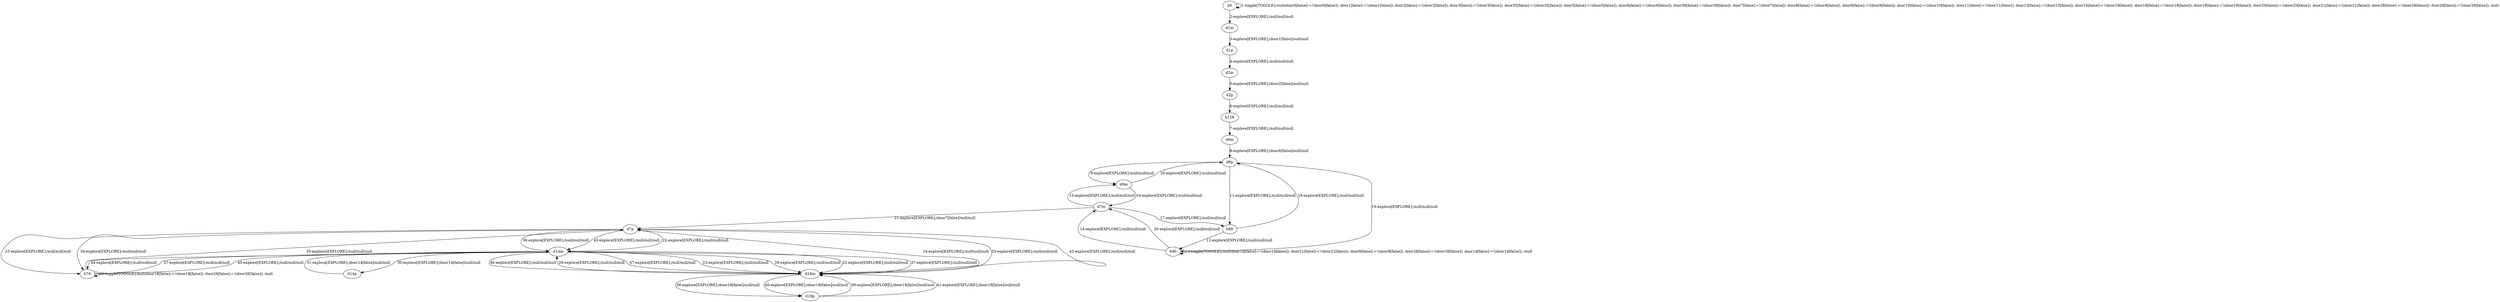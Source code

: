 # Total number of goals covered by this test: 2
# d14m --> d14p
# d14p --> d14m

digraph g {
"b0" -> "b0" [label = "1-toggle[TOGGLE];/null/door0[false]:=!(door0[false]); door1[false]:=!(door1[false]); door2[false]:=!(door2[false]); door3[false]:=!(door3[false]); door35[false]:=!(door35[false]); door5[false]:=!(door5[false]); door6[false]:=!(door6[false]); door38[false]:=!(door38[false]); door7[false]:=!(door7[false]); door8[false]:=!(door8[false]); door9[false]:=!(door9[false]); door10[false]:=!(door10[false]); door11[false]:=!(door11[false]); door15[false]:=!(door15[false]); door16[false]:=!(door16[false]); door18[false]:=!(door18[false]); door19[false]:=!(door19[false]); door20[false]:=!(door20[false]); door21[false]:=!(door21[false]); door28[false]:=!(door28[false]); door29[false]:=!(door29[false]); /null"];
"b0" -> "d1m" [label = "2-explore[EXPLORE];/null/null/null"];
"d1m" -> "d1p" [label = "3-explore[EXPLORE];/door1[false]/null/null"];
"d1p" -> "d2m" [label = "4-explore[EXPLORE];/null/null/null"];
"d2m" -> "d2p" [label = "5-explore[EXPLORE];/door2[false]/null/null"];
"d2p" -> "b128" [label = "6-explore[EXPLORE];/null/null/null"];
"b128" -> "d6m" [label = "7-explore[EXPLORE];/null/null/null"];
"d6m" -> "d6p" [label = "8-explore[EXPLORE];/door6[false]/null/null"];
"d6p" -> "d9m" [label = "9-explore[EXPLORE];/null/null/null"];
"d9m" -> "d6p" [label = "10-explore[EXPLORE];/null/null/null"];
"d6p" -> "b88" [label = "11-explore[EXPLORE];/null/null/null"];
"b88" -> "b90" [label = "12-explore[EXPLORE];/null/null/null"];
"b90" -> "b90" [label = "13-toggle[TOGGLE];/null/door18[false]:=!(door18[false]); door21[false]:=!(door21[false]); door9[false]:=!(door9[false]); door26[false]:=!(door26[false]); door14[false]:=!(door14[false]); /null"];
"b90" -> "d7m" [label = "14-explore[EXPLORE];/null/null/null"];
"d7m" -> "d9m" [label = "15-explore[EXPLORE];/null/null/null"];
"d9m" -> "d7m" [label = "16-explore[EXPLORE];/null/null/null"];
"d7m" -> "b88" [label = "17-explore[EXPLORE];/null/null/null"];
"b88" -> "d6p" [label = "18-explore[EXPLORE];/null/null/null"];
"d6p" -> "b90" [label = "19-explore[EXPLORE];/null/null/null"];
"b90" -> "d7m" [label = "20-explore[EXPLORE];/null/null/null"];
"d7m" -> "d7p" [label = "21-explore[EXPLORE];/door7[false]/null/null"];
"d7p" -> "d14m" [label = "22-explore[EXPLORE];/null/null/null"];
"d14m" -> "d18m" [label = "23-explore[EXPLORE];/null/null/null"];
"d18m" -> "d7p" [label = "24-explore[EXPLORE];/null/null/null"];
"d7p" -> "b79" [label = "25-explore[EXPLORE];/null/null/null"];
"b79" -> "b79" [label = "26-toggle[TOGGLE];/null/door18[false]:=!(door18[false]); door26[false]:=!(door26[false]); /null"];
"b79" -> "d14m" [label = "27-explore[EXPLORE];/null/null/null"];
"d14m" -> "d18m" [label = "28-explore[EXPLORE];/null/null/null"];
"d18m" -> "d14m" [label = "29-explore[EXPLORE];/null/null/null"];
"d14m" -> "d14p" [label = "30-explore[EXPLORE];/door14[false]/null/null"];
"d14p" -> "d14m" [label = "31-explore[EXPLORE];/door14[false]/null/null"];
"d14m" -> "d18m" [label = "32-explore[EXPLORE];/null/null/null"];
"d18m" -> "d7p" [label = "33-explore[EXPLORE];/null/null/null"];
"d7p" -> "b79" [label = "34-explore[EXPLORE];/null/null/null"];
"b79" -> "d7p" [label = "35-explore[EXPLORE];/null/null/null"];
"d7p" -> "d14m" [label = "36-explore[EXPLORE];/null/null/null"];
"d14m" -> "d18m" [label = "37-explore[EXPLORE];/null/null/null"];
"d18m" -> "d18p" [label = "38-explore[EXPLORE];/door18[false]/null/null"];
"d18p" -> "d18m" [label = "39-explore[EXPLORE];/door18[false]/null/null"];
"d18m" -> "d18p" [label = "40-explore[EXPLORE];/door18[false]/null/null"];
"d18p" -> "d18m" [label = "41-explore[EXPLORE];/door18[false]/null/null"];
"d18m" -> "d7p" [label = "42-explore[EXPLORE];/null/null/null"];
"d7p" -> "d14m" [label = "43-explore[EXPLORE];/null/null/null"];
"d14m" -> "b79" [label = "44-explore[EXPLORE];/null/null/null"];
"b79" -> "d14m" [label = "45-explore[EXPLORE];/null/null/null"];
"d14m" -> "d18m" [label = "46-explore[EXPLORE];/null/null/null"];
"d18m" -> "d14m" [label = "47-explore[EXPLORE];/null/null/null"];
}